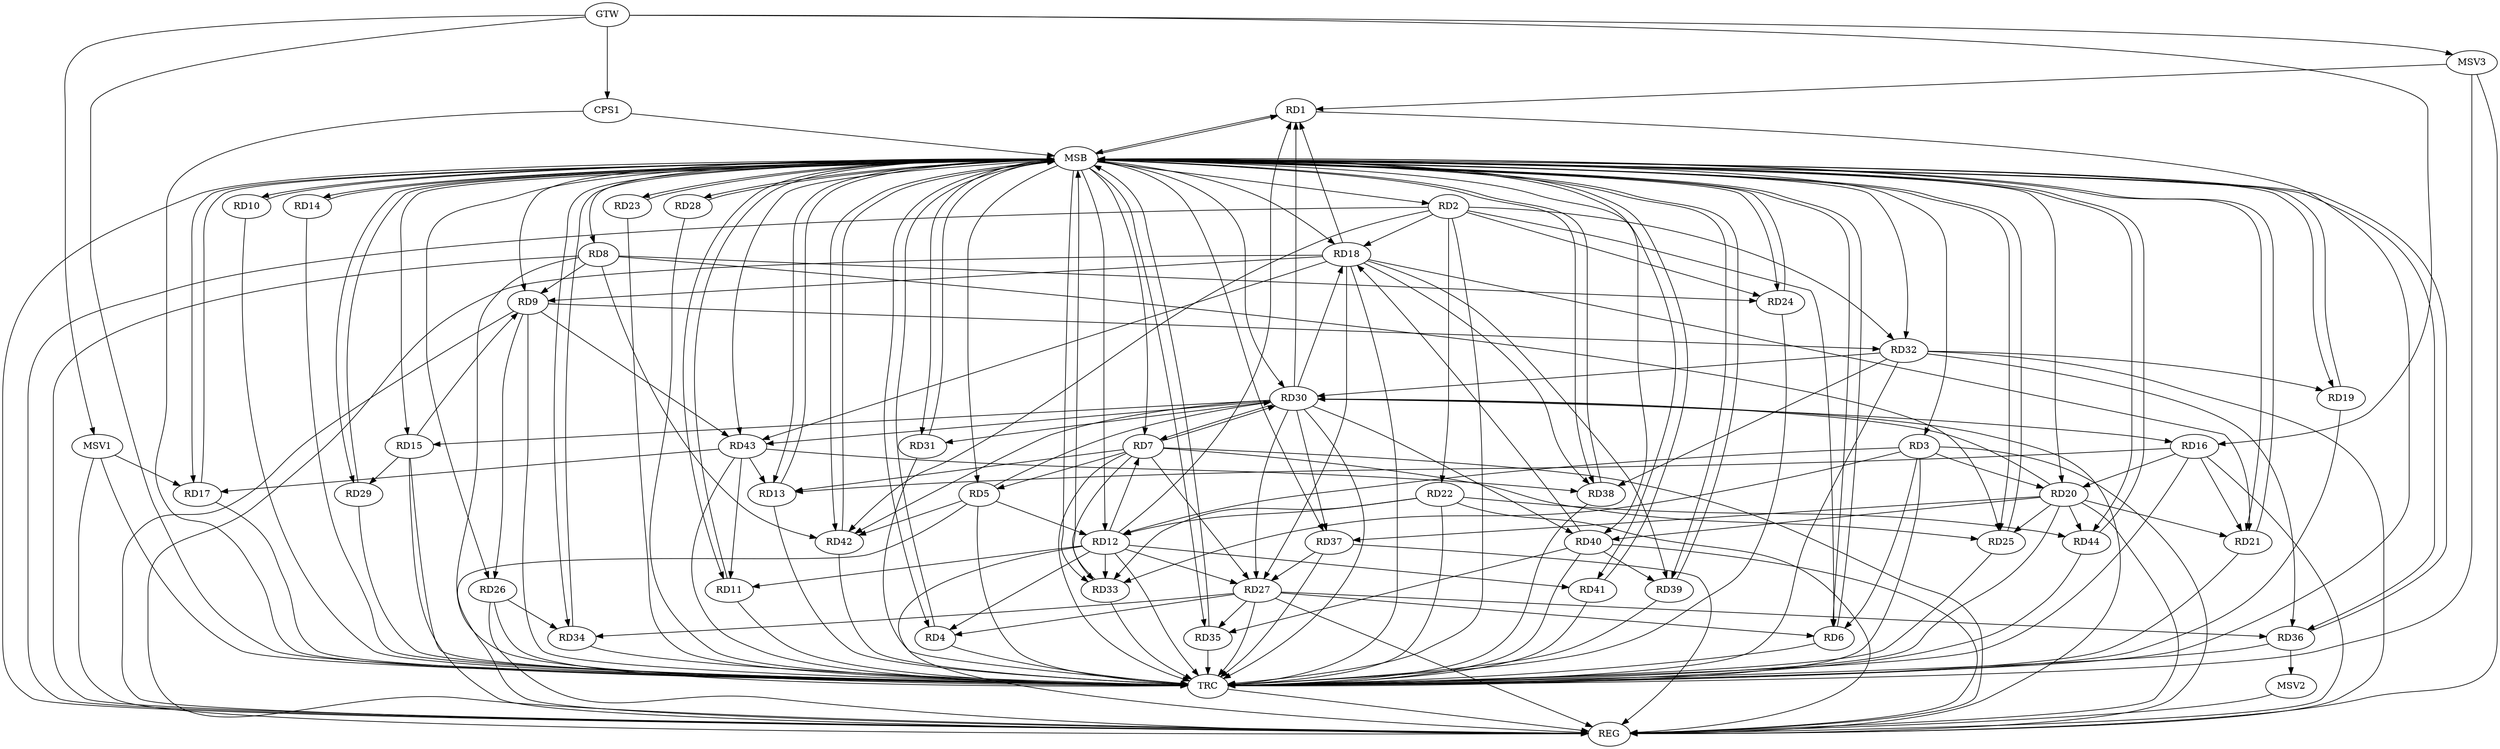 strict digraph G {
  RD1 [ label="RD1" ];
  RD2 [ label="RD2" ];
  RD3 [ label="RD3" ];
  RD4 [ label="RD4" ];
  RD5 [ label="RD5" ];
  RD6 [ label="RD6" ];
  RD7 [ label="RD7" ];
  RD8 [ label="RD8" ];
  RD9 [ label="RD9" ];
  RD10 [ label="RD10" ];
  RD11 [ label="RD11" ];
  RD12 [ label="RD12" ];
  RD13 [ label="RD13" ];
  RD14 [ label="RD14" ];
  RD15 [ label="RD15" ];
  RD16 [ label="RD16" ];
  RD17 [ label="RD17" ];
  RD18 [ label="RD18" ];
  RD19 [ label="RD19" ];
  RD20 [ label="RD20" ];
  RD21 [ label="RD21" ];
  RD22 [ label="RD22" ];
  RD23 [ label="RD23" ];
  RD24 [ label="RD24" ];
  RD25 [ label="RD25" ];
  RD26 [ label="RD26" ];
  RD27 [ label="RD27" ];
  RD28 [ label="RD28" ];
  RD29 [ label="RD29" ];
  RD30 [ label="RD30" ];
  RD31 [ label="RD31" ];
  RD32 [ label="RD32" ];
  RD33 [ label="RD33" ];
  RD34 [ label="RD34" ];
  RD35 [ label="RD35" ];
  RD36 [ label="RD36" ];
  RD37 [ label="RD37" ];
  RD38 [ label="RD38" ];
  RD39 [ label="RD39" ];
  RD40 [ label="RD40" ];
  RD41 [ label="RD41" ];
  RD42 [ label="RD42" ];
  RD43 [ label="RD43" ];
  RD44 [ label="RD44" ];
  CPS1 [ label="CPS1" ];
  GTW [ label="GTW" ];
  REG [ label="REG" ];
  MSB [ label="MSB" ];
  TRC [ label="TRC" ];
  MSV1 [ label="MSV1" ];
  MSV2 [ label="MSV2" ];
  MSV3 [ label="MSV3" ];
  RD12 -> RD1;
  RD18 -> RD1;
  RD30 -> RD1;
  RD2 -> RD6;
  RD2 -> RD18;
  RD2 -> RD22;
  RD2 -> RD24;
  RD2 -> RD32;
  RD2 -> RD42;
  RD3 -> RD6;
  RD3 -> RD12;
  RD3 -> RD20;
  RD3 -> RD33;
  RD12 -> RD4;
  RD27 -> RD4;
  RD7 -> RD5;
  RD5 -> RD12;
  RD5 -> RD30;
  RD5 -> RD42;
  RD27 -> RD6;
  RD12 -> RD7;
  RD7 -> RD13;
  RD7 -> RD25;
  RD7 -> RD27;
  RD7 -> RD30;
  RD30 -> RD7;
  RD7 -> RD33;
  RD8 -> RD9;
  RD8 -> RD24;
  RD8 -> RD25;
  RD8 -> RD42;
  RD15 -> RD9;
  RD18 -> RD9;
  RD9 -> RD26;
  RD9 -> RD32;
  RD9 -> RD43;
  RD12 -> RD11;
  RD43 -> RD11;
  RD22 -> RD12;
  RD12 -> RD27;
  RD12 -> RD33;
  RD12 -> RD41;
  RD16 -> RD13;
  RD43 -> RD13;
  RD15 -> RD29;
  RD30 -> RD15;
  RD16 -> RD20;
  RD16 -> RD21;
  RD43 -> RD17;
  RD18 -> RD21;
  RD18 -> RD27;
  RD18 -> RD38;
  RD18 -> RD39;
  RD40 -> RD18;
  RD18 -> RD43;
  RD32 -> RD19;
  RD20 -> RD21;
  RD20 -> RD25;
  RD20 -> RD30;
  RD20 -> RD37;
  RD20 -> RD40;
  RD20 -> RD44;
  RD22 -> RD33;
  RD22 -> RD44;
  RD26 -> RD34;
  RD30 -> RD27;
  RD27 -> RD34;
  RD27 -> RD35;
  RD27 -> RD36;
  RD37 -> RD27;
  RD32 -> RD30;
  RD30 -> RD37;
  RD30 -> RD40;
  RD30 -> RD42;
  RD30 -> RD43;
  RD32 -> RD36;
  RD32 -> RD38;
  RD40 -> RD35;
  RD43 -> RD38;
  RD40 -> RD39;
  GTW -> RD16;
  GTW -> CPS1;
  RD2 -> REG;
  RD3 -> REG;
  RD5 -> REG;
  RD7 -> REG;
  RD8 -> REG;
  RD9 -> REG;
  RD12 -> REG;
  RD15 -> REG;
  RD16 -> REG;
  RD18 -> REG;
  RD20 -> REG;
  RD22 -> REG;
  RD26 -> REG;
  RD27 -> REG;
  RD30 -> REG;
  RD32 -> REG;
  RD37 -> REG;
  RD40 -> REG;
  RD1 -> MSB;
  MSB -> RD4;
  MSB -> RD18;
  MSB -> RD30;
  MSB -> RD31;
  MSB -> RD33;
  MSB -> RD34;
  MSB -> RD35;
  MSB -> REG;
  RD4 -> MSB;
  MSB -> RD12;
  MSB -> RD39;
  RD6 -> MSB;
  MSB -> RD25;
  MSB -> RD36;
  MSB -> RD42;
  RD10 -> MSB;
  RD11 -> MSB;
  MSB -> RD29;
  RD13 -> MSB;
  MSB -> RD5;
  MSB -> RD10;
  MSB -> RD15;
  MSB -> RD23;
  RD14 -> MSB;
  MSB -> RD9;
  MSB -> RD44;
  RD17 -> MSB;
  MSB -> RD41;
  RD19 -> MSB;
  MSB -> RD3;
  MSB -> RD28;
  RD21 -> MSB;
  MSB -> RD14;
  MSB -> RD26;
  RD23 -> MSB;
  MSB -> RD11;
  MSB -> RD24;
  MSB -> RD37;
  RD24 -> MSB;
  MSB -> RD2;
  RD25 -> MSB;
  MSB -> RD8;
  MSB -> RD38;
  RD28 -> MSB;
  MSB -> RD21;
  MSB -> RD43;
  RD29 -> MSB;
  MSB -> RD32;
  RD31 -> MSB;
  MSB -> RD6;
  MSB -> RD13;
  MSB -> RD19;
  MSB -> RD40;
  RD33 -> MSB;
  RD34 -> MSB;
  MSB -> RD1;
  MSB -> RD7;
  MSB -> RD17;
  RD35 -> MSB;
  RD36 -> MSB;
  MSB -> RD20;
  RD38 -> MSB;
  RD39 -> MSB;
  RD41 -> MSB;
  RD42 -> MSB;
  RD44 -> MSB;
  CPS1 -> MSB;
  RD1 -> TRC;
  RD2 -> TRC;
  RD3 -> TRC;
  RD4 -> TRC;
  RD5 -> TRC;
  RD6 -> TRC;
  RD7 -> TRC;
  RD8 -> TRC;
  RD9 -> TRC;
  RD10 -> TRC;
  RD11 -> TRC;
  RD12 -> TRC;
  RD13 -> TRC;
  RD14 -> TRC;
  RD15 -> TRC;
  RD16 -> TRC;
  RD17 -> TRC;
  RD18 -> TRC;
  RD19 -> TRC;
  RD20 -> TRC;
  RD21 -> TRC;
  RD22 -> TRC;
  RD23 -> TRC;
  RD24 -> TRC;
  RD25 -> TRC;
  RD26 -> TRC;
  RD27 -> TRC;
  RD28 -> TRC;
  RD29 -> TRC;
  RD30 -> TRC;
  RD31 -> TRC;
  RD32 -> TRC;
  RD33 -> TRC;
  RD34 -> TRC;
  RD35 -> TRC;
  RD36 -> TRC;
  RD37 -> TRC;
  RD38 -> TRC;
  RD39 -> TRC;
  RD40 -> TRC;
  RD41 -> TRC;
  RD42 -> TRC;
  RD43 -> TRC;
  RD44 -> TRC;
  CPS1 -> TRC;
  GTW -> TRC;
  TRC -> REG;
  RD30 -> RD16;
  RD30 -> RD31;
  RD30 -> RD18;
  MSV1 -> RD17;
  GTW -> MSV1;
  MSV1 -> REG;
  MSV1 -> TRC;
  RD36 -> MSV2;
  MSV2 -> REG;
  MSV3 -> RD1;
  GTW -> MSV3;
  MSV3 -> REG;
  MSV3 -> TRC;
}
